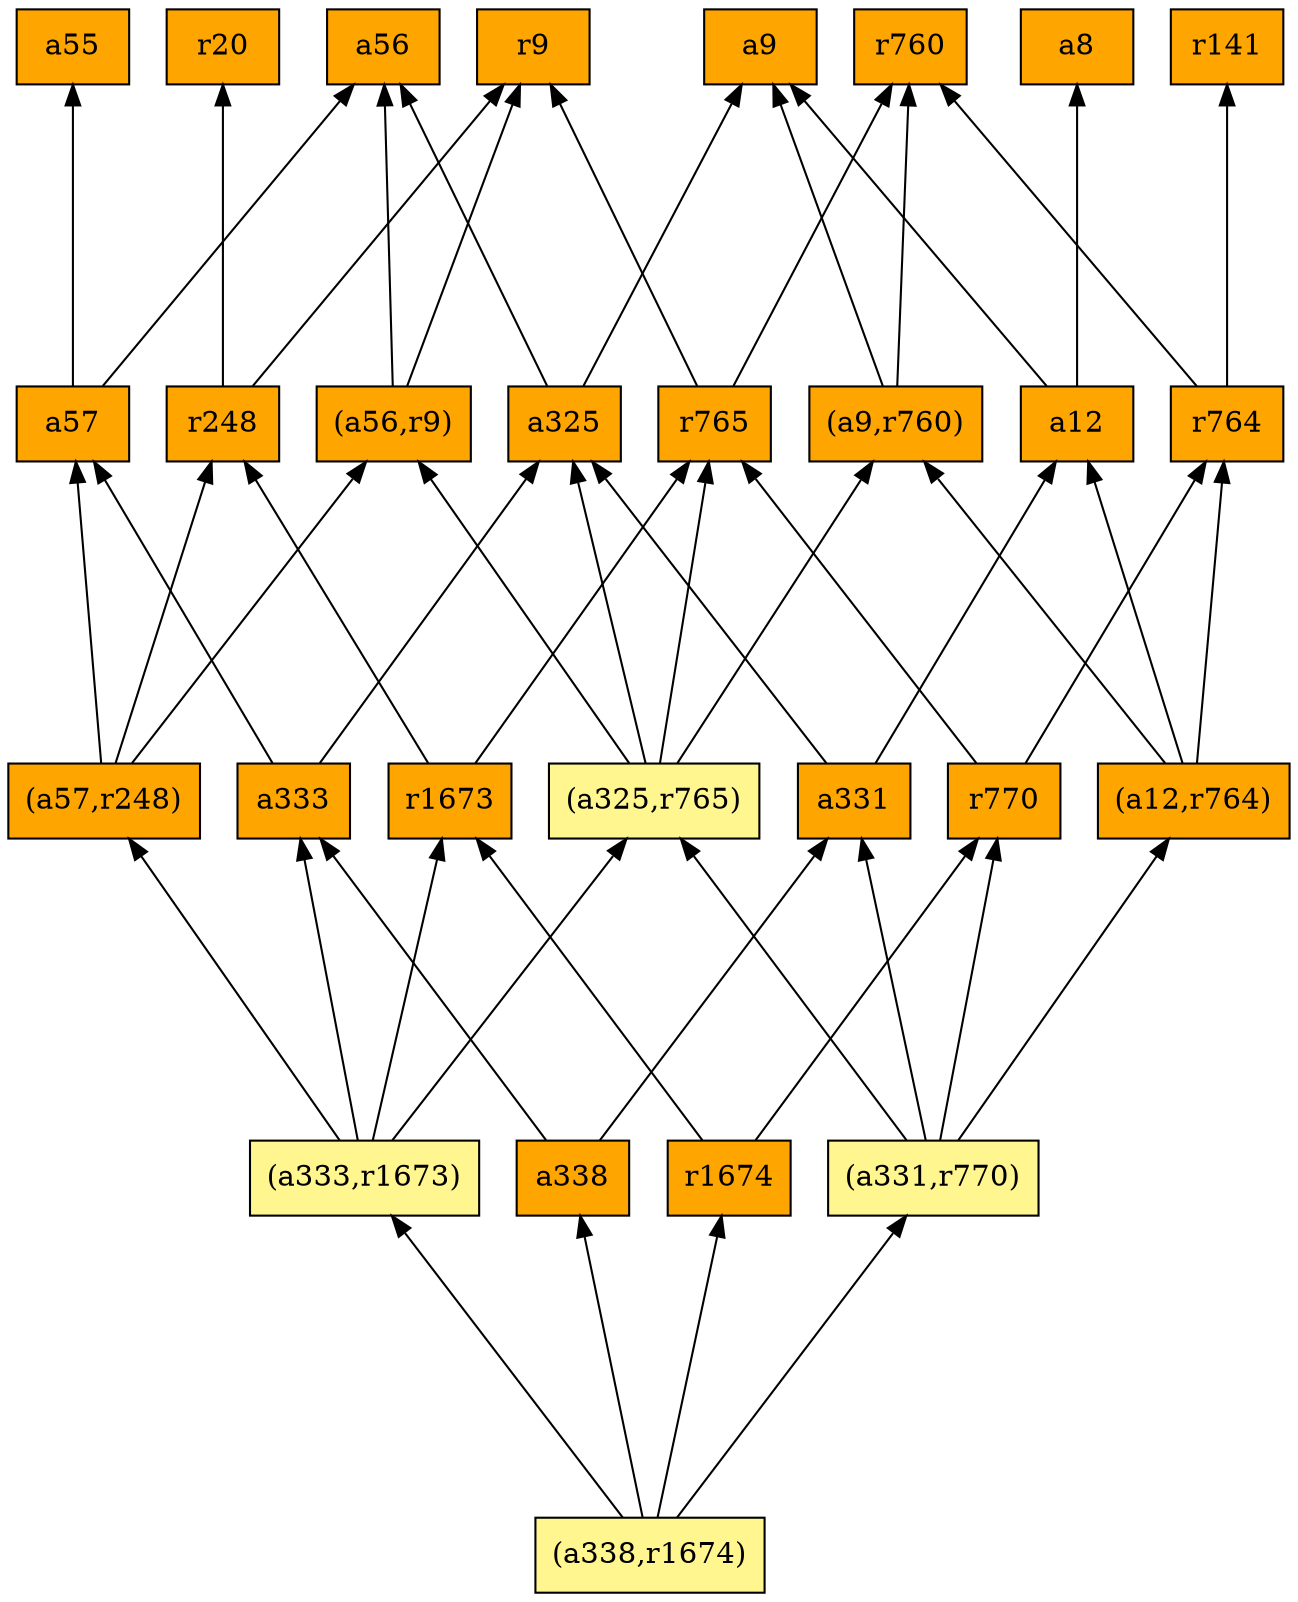 digraph G {
rankdir=BT;ranksep="2.0";
"r141" [shape=record,fillcolor=orange,style=filled,label="{r141}"];
"r764" [shape=record,fillcolor=orange,style=filled,label="{r764}"];
"a8" [shape=record,fillcolor=orange,style=filled,label="{a8}"];
"(a333,r1673)" [shape=record,fillcolor=khaki1,style=filled,label="{(a333,r1673)}"];
"(a331,r770)" [shape=record,fillcolor=khaki1,style=filled,label="{(a331,r770)}"];
"a57" [shape=record,fillcolor=orange,style=filled,label="{a57}"];
"a56" [shape=record,fillcolor=orange,style=filled,label="{a56}"];
"a331" [shape=record,fillcolor=orange,style=filled,label="{a331}"];
"r765" [shape=record,fillcolor=orange,style=filled,label="{r765}"];
"r770" [shape=record,fillcolor=orange,style=filled,label="{r770}"];
"a333" [shape=record,fillcolor=orange,style=filled,label="{a333}"];
"r9" [shape=record,fillcolor=orange,style=filled,label="{r9}"];
"(a9,r760)" [shape=record,fillcolor=orange,style=filled,label="{(a9,r760)}"];
"r1674" [shape=record,fillcolor=orange,style=filled,label="{r1674}"];
"a338" [shape=record,fillcolor=orange,style=filled,label="{a338}"];
"a325" [shape=record,fillcolor=orange,style=filled,label="{a325}"];
"r248" [shape=record,fillcolor=orange,style=filled,label="{r248}"];
"(a57,r248)" [shape=record,fillcolor=orange,style=filled,label="{(a57,r248)}"];
"(a56,r9)" [shape=record,fillcolor=orange,style=filled,label="{(a56,r9)}"];
"a55" [shape=record,fillcolor=orange,style=filled,label="{a55}"];
"a9" [shape=record,fillcolor=orange,style=filled,label="{a9}"];
"(a325,r765)" [shape=record,fillcolor=khaki1,style=filled,label="{(a325,r765)}"];
"r1673" [shape=record,fillcolor=orange,style=filled,label="{r1673}"];
"(a12,r764)" [shape=record,fillcolor=orange,style=filled,label="{(a12,r764)}"];
"r20" [shape=record,fillcolor=orange,style=filled,label="{r20}"];
"r760" [shape=record,fillcolor=orange,style=filled,label="{r760}"];
"a12" [shape=record,fillcolor=orange,style=filled,label="{a12}"];
"(a338,r1674)" [shape=record,fillcolor=khaki1,style=filled,label="{(a338,r1674)}"];
"r764" -> "r141"
"r764" -> "r760"
"(a333,r1673)" -> "(a57,r248)"
"(a333,r1673)" -> "(a325,r765)"
"(a333,r1673)" -> "r1673"
"(a333,r1673)" -> "a333"
"(a331,r770)" -> "(a325,r765)"
"(a331,r770)" -> "(a12,r764)"
"(a331,r770)" -> "a331"
"(a331,r770)" -> "r770"
"a57" -> "a56"
"a57" -> "a55"
"a331" -> "a325"
"a331" -> "a12"
"r765" -> "r9"
"r765" -> "r760"
"r770" -> "r764"
"r770" -> "r765"
"a333" -> "a325"
"a333" -> "a57"
"(a9,r760)" -> "a9"
"(a9,r760)" -> "r760"
"r1674" -> "r1673"
"r1674" -> "r770"
"a338" -> "a331"
"a338" -> "a333"
"a325" -> "a56"
"a325" -> "a9"
"r248" -> "r9"
"r248" -> "r20"
"(a57,r248)" -> "a57"
"(a57,r248)" -> "(a56,r9)"
"(a57,r248)" -> "r248"
"(a56,r9)" -> "r9"
"(a56,r9)" -> "a56"
"(a325,r765)" -> "r765"
"(a325,r765)" -> "(a9,r760)"
"(a325,r765)" -> "(a56,r9)"
"(a325,r765)" -> "a325"
"r1673" -> "r248"
"r1673" -> "r765"
"(a12,r764)" -> "(a9,r760)"
"(a12,r764)" -> "a12"
"(a12,r764)" -> "r764"
"a12" -> "a8"
"a12" -> "a9"
"(a338,r1674)" -> "(a333,r1673)"
"(a338,r1674)" -> "(a331,r770)"
"(a338,r1674)" -> "r1674"
"(a338,r1674)" -> "a338"
}